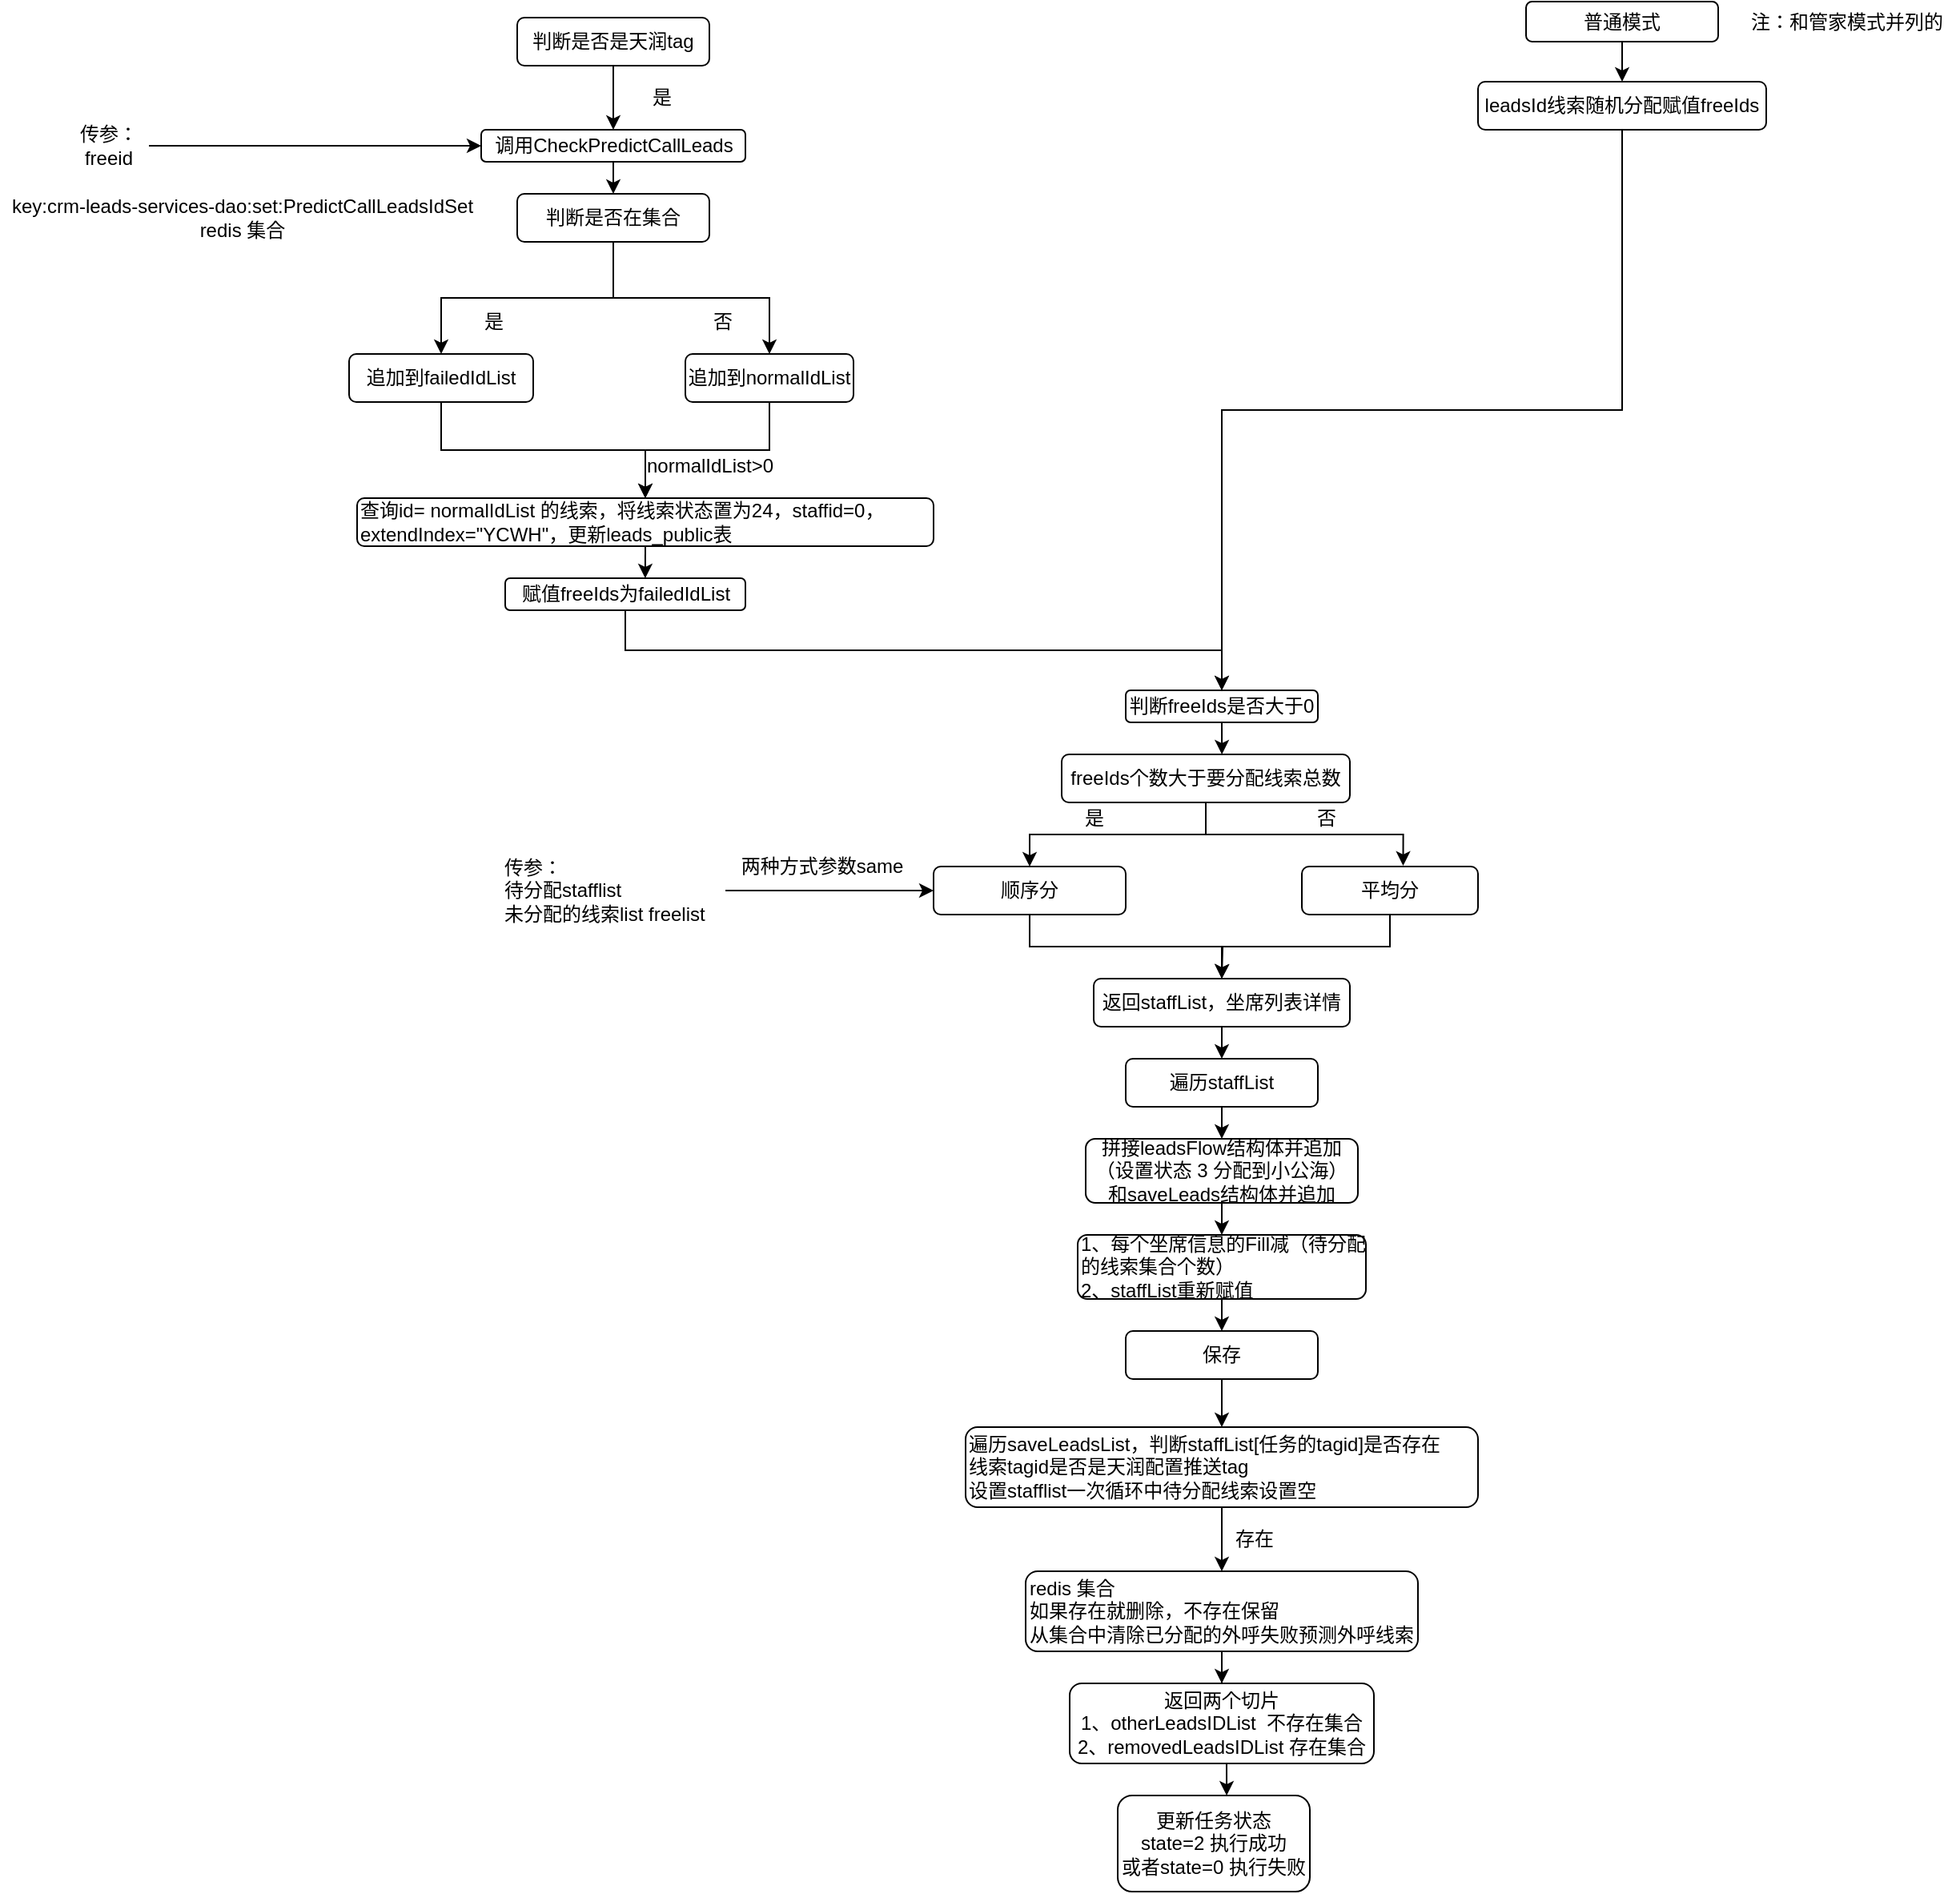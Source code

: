 <mxfile version="14.1.8" type="github">
  <diagram id="E-GXmWrgCvD9tLfaoP2-" name="Page-1">
    <mxGraphModel dx="946" dy="646" grid="1" gridSize="10" guides="1" tooltips="1" connect="1" arrows="1" fold="1" page="1" pageScale="1" pageWidth="1920" pageHeight="1200" math="0" shadow="0">
      <root>
        <mxCell id="0" />
        <mxCell id="1" parent="0" />
        <mxCell id="Pt_eQLIf9pzbPXfj2QWl-3" style="edgeStyle=orthogonalEdgeStyle;rounded=0;orthogonalLoop=1;jettySize=auto;html=1;exitX=0.5;exitY=1;exitDx=0;exitDy=0;" edge="1" parent="1" source="Pt_eQLIf9pzbPXfj2QWl-1" target="Pt_eQLIf9pzbPXfj2QWl-2">
          <mxGeometry relative="1" as="geometry" />
        </mxCell>
        <mxCell id="Pt_eQLIf9pzbPXfj2QWl-1" value="判断是否是天润tag" style="rounded=1;whiteSpace=wrap;html=1;" vertex="1" parent="1">
          <mxGeometry x="680" y="20" width="120" height="30" as="geometry" />
        </mxCell>
        <mxCell id="Pt_eQLIf9pzbPXfj2QWl-9" style="edgeStyle=orthogonalEdgeStyle;rounded=0;orthogonalLoop=1;jettySize=auto;html=1;exitX=0.5;exitY=1;exitDx=0;exitDy=0;entryX=0.5;entryY=0;entryDx=0;entryDy=0;" edge="1" parent="1" source="Pt_eQLIf9pzbPXfj2QWl-2" target="Pt_eQLIf9pzbPXfj2QWl-8">
          <mxGeometry relative="1" as="geometry" />
        </mxCell>
        <mxCell id="Pt_eQLIf9pzbPXfj2QWl-2" value="调用CheckPredictCallLeads" style="rounded=1;whiteSpace=wrap;html=1;" vertex="1" parent="1">
          <mxGeometry x="657.5" y="90" width="165" height="20" as="geometry" />
        </mxCell>
        <mxCell id="Pt_eQLIf9pzbPXfj2QWl-4" value="是" style="text;html=1;align=center;verticalAlign=middle;resizable=0;points=[];autosize=1;" vertex="1" parent="1">
          <mxGeometry x="755" y="60" width="30" height="20" as="geometry" />
        </mxCell>
        <mxCell id="Pt_eQLIf9pzbPXfj2QWl-6" style="edgeStyle=orthogonalEdgeStyle;rounded=0;orthogonalLoop=1;jettySize=auto;html=1;entryX=0;entryY=0.5;entryDx=0;entryDy=0;" edge="1" parent="1" source="Pt_eQLIf9pzbPXfj2QWl-5" target="Pt_eQLIf9pzbPXfj2QWl-2">
          <mxGeometry relative="1" as="geometry" />
        </mxCell>
        <mxCell id="Pt_eQLIf9pzbPXfj2QWl-5" value="传参：&lt;br&gt;freeid" style="text;html=1;strokeColor=none;fillColor=none;align=center;verticalAlign=middle;whiteSpace=wrap;rounded=0;" vertex="1" parent="1">
          <mxGeometry x="400" y="90" width="50" height="20" as="geometry" />
        </mxCell>
        <mxCell id="Pt_eQLIf9pzbPXfj2QWl-13" style="edgeStyle=orthogonalEdgeStyle;rounded=0;orthogonalLoop=1;jettySize=auto;html=1;exitX=0.5;exitY=1;exitDx=0;exitDy=0;" edge="1" parent="1" source="Pt_eQLIf9pzbPXfj2QWl-8" target="Pt_eQLIf9pzbPXfj2QWl-11">
          <mxGeometry relative="1" as="geometry" />
        </mxCell>
        <mxCell id="Pt_eQLIf9pzbPXfj2QWl-14" style="edgeStyle=orthogonalEdgeStyle;rounded=0;orthogonalLoop=1;jettySize=auto;html=1;exitX=0.5;exitY=1;exitDx=0;exitDy=0;" edge="1" parent="1" source="Pt_eQLIf9pzbPXfj2QWl-8" target="Pt_eQLIf9pzbPXfj2QWl-12">
          <mxGeometry relative="1" as="geometry" />
        </mxCell>
        <mxCell id="Pt_eQLIf9pzbPXfj2QWl-8" value="判断是否在集合" style="rounded=1;whiteSpace=wrap;html=1;" vertex="1" parent="1">
          <mxGeometry x="680" y="130" width="120" height="30" as="geometry" />
        </mxCell>
        <mxCell id="Pt_eQLIf9pzbPXfj2QWl-10" value="key:&lt;span&gt;crm-leads-services-dao:set:PredictCallLeadsIdSet&lt;br&gt;redis 集合&lt;br&gt;&lt;/span&gt;" style="text;html=1;align=center;verticalAlign=middle;resizable=0;points=[];autosize=1;" vertex="1" parent="1">
          <mxGeometry x="357.5" y="130" width="300" height="30" as="geometry" />
        </mxCell>
        <mxCell id="Pt_eQLIf9pzbPXfj2QWl-18" style="edgeStyle=orthogonalEdgeStyle;rounded=0;orthogonalLoop=1;jettySize=auto;html=1;exitX=0.5;exitY=1;exitDx=0;exitDy=0;" edge="1" parent="1" source="Pt_eQLIf9pzbPXfj2QWl-11" target="Pt_eQLIf9pzbPXfj2QWl-17">
          <mxGeometry relative="1" as="geometry" />
        </mxCell>
        <mxCell id="Pt_eQLIf9pzbPXfj2QWl-11" value="追加到failedIdList" style="rounded=1;whiteSpace=wrap;html=1;" vertex="1" parent="1">
          <mxGeometry x="575" y="230" width="115" height="30" as="geometry" />
        </mxCell>
        <mxCell id="Pt_eQLIf9pzbPXfj2QWl-19" style="edgeStyle=orthogonalEdgeStyle;rounded=0;orthogonalLoop=1;jettySize=auto;html=1;exitX=0.5;exitY=1;exitDx=0;exitDy=0;entryX=0.5;entryY=0;entryDx=0;entryDy=0;" edge="1" parent="1" source="Pt_eQLIf9pzbPXfj2QWl-12" target="Pt_eQLIf9pzbPXfj2QWl-17">
          <mxGeometry relative="1" as="geometry" />
        </mxCell>
        <mxCell id="Pt_eQLIf9pzbPXfj2QWl-12" value="追加到normalIdList" style="rounded=1;whiteSpace=wrap;html=1;" vertex="1" parent="1">
          <mxGeometry x="785" y="230" width="105" height="30" as="geometry" />
        </mxCell>
        <mxCell id="Pt_eQLIf9pzbPXfj2QWl-15" value="是" style="text;html=1;align=center;verticalAlign=middle;resizable=0;points=[];autosize=1;" vertex="1" parent="1">
          <mxGeometry x="650" y="200" width="30" height="20" as="geometry" />
        </mxCell>
        <mxCell id="Pt_eQLIf9pzbPXfj2QWl-16" value="否" style="text;html=1;align=center;verticalAlign=middle;resizable=0;points=[];autosize=1;" vertex="1" parent="1">
          <mxGeometry x="792.5" y="200" width="30" height="20" as="geometry" />
        </mxCell>
        <mxCell id="Pt_eQLIf9pzbPXfj2QWl-23" style="edgeStyle=orthogonalEdgeStyle;rounded=0;orthogonalLoop=1;jettySize=auto;html=1;exitX=0.5;exitY=1;exitDx=0;exitDy=0;entryX=0.583;entryY=0;entryDx=0;entryDy=0;entryPerimeter=0;" edge="1" parent="1" source="Pt_eQLIf9pzbPXfj2QWl-17" target="Pt_eQLIf9pzbPXfj2QWl-22">
          <mxGeometry relative="1" as="geometry" />
        </mxCell>
        <mxCell id="Pt_eQLIf9pzbPXfj2QWl-17" value="查询id=&lt;span&gt;&amp;nbsp;normalIdList 的线索&lt;/span&gt;，将线索状态置为24，staffid=0，extendIndex=&quot;YCWH&quot;，更新leads_public表" style="rounded=1;whiteSpace=wrap;html=1;align=left;" vertex="1" parent="1">
          <mxGeometry x="580" y="320" width="360" height="30" as="geometry" />
        </mxCell>
        <mxCell id="Pt_eQLIf9pzbPXfj2QWl-20" value="&lt;span&gt;normalIdList&amp;gt;0&lt;/span&gt;" style="text;html=1;align=center;verticalAlign=middle;resizable=0;points=[];autosize=1;" vertex="1" parent="1">
          <mxGeometry x="755" y="290" width="90" height="20" as="geometry" />
        </mxCell>
        <mxCell id="Pt_eQLIf9pzbPXfj2QWl-30" style="edgeStyle=orthogonalEdgeStyle;rounded=0;orthogonalLoop=1;jettySize=auto;html=1;exitX=0.5;exitY=1;exitDx=0;exitDy=0;entryX=0.5;entryY=0;entryDx=0;entryDy=0;" edge="1" parent="1" source="Pt_eQLIf9pzbPXfj2QWl-22" target="Pt_eQLIf9pzbPXfj2QWl-29">
          <mxGeometry relative="1" as="geometry" />
        </mxCell>
        <mxCell id="Pt_eQLIf9pzbPXfj2QWl-22" value="赋值freeIds为failedIdList" style="rounded=1;whiteSpace=wrap;html=1;" vertex="1" parent="1">
          <mxGeometry x="672.5" y="370" width="150" height="20" as="geometry" />
        </mxCell>
        <mxCell id="Pt_eQLIf9pzbPXfj2QWl-28" style="edgeStyle=orthogonalEdgeStyle;rounded=0;orthogonalLoop=1;jettySize=auto;html=1;exitX=0.5;exitY=1;exitDx=0;exitDy=0;entryX=0.5;entryY=0;entryDx=0;entryDy=0;" edge="1" parent="1" source="Pt_eQLIf9pzbPXfj2QWl-25" target="Pt_eQLIf9pzbPXfj2QWl-27">
          <mxGeometry relative="1" as="geometry" />
        </mxCell>
        <mxCell id="Pt_eQLIf9pzbPXfj2QWl-25" value="普通模式" style="rounded=1;whiteSpace=wrap;html=1;" vertex="1" parent="1">
          <mxGeometry x="1310" y="10" width="120" height="25" as="geometry" />
        </mxCell>
        <mxCell id="Pt_eQLIf9pzbPXfj2QWl-26" value="注：和管家模式并列的" style="text;html=1;align=center;verticalAlign=middle;resizable=0;points=[];autosize=1;" vertex="1" parent="1">
          <mxGeometry x="1440" y="12.5" width="140" height="20" as="geometry" />
        </mxCell>
        <mxCell id="Pt_eQLIf9pzbPXfj2QWl-32" style="edgeStyle=orthogonalEdgeStyle;rounded=0;orthogonalLoop=1;jettySize=auto;html=1;exitX=0.5;exitY=1;exitDx=0;exitDy=0;entryX=0.5;entryY=0;entryDx=0;entryDy=0;" edge="1" parent="1" source="Pt_eQLIf9pzbPXfj2QWl-27" target="Pt_eQLIf9pzbPXfj2QWl-29">
          <mxGeometry relative="1" as="geometry" />
        </mxCell>
        <mxCell id="Pt_eQLIf9pzbPXfj2QWl-27" value="leadsId线索随机分配赋值freeIds" style="rounded=1;whiteSpace=wrap;html=1;" vertex="1" parent="1">
          <mxGeometry x="1280" y="60" width="180" height="30" as="geometry" />
        </mxCell>
        <mxCell id="Pt_eQLIf9pzbPXfj2QWl-34" style="edgeStyle=orthogonalEdgeStyle;rounded=0;orthogonalLoop=1;jettySize=auto;html=1;exitX=0.5;exitY=1;exitDx=0;exitDy=0;entryX=0.556;entryY=0;entryDx=0;entryDy=0;entryPerimeter=0;" edge="1" parent="1" source="Pt_eQLIf9pzbPXfj2QWl-29" target="Pt_eQLIf9pzbPXfj2QWl-33">
          <mxGeometry relative="1" as="geometry" />
        </mxCell>
        <mxCell id="Pt_eQLIf9pzbPXfj2QWl-29" value="判断freeIds是否大于0" style="rounded=1;whiteSpace=wrap;html=1;" vertex="1" parent="1">
          <mxGeometry x="1060" y="440" width="120" height="20" as="geometry" />
        </mxCell>
        <mxCell id="Pt_eQLIf9pzbPXfj2QWl-38" style="edgeStyle=orthogonalEdgeStyle;rounded=0;orthogonalLoop=1;jettySize=auto;html=1;exitX=0.5;exitY=1;exitDx=0;exitDy=0;entryX=0.5;entryY=0;entryDx=0;entryDy=0;" edge="1" parent="1" source="Pt_eQLIf9pzbPXfj2QWl-33" target="Pt_eQLIf9pzbPXfj2QWl-36">
          <mxGeometry relative="1" as="geometry" />
        </mxCell>
        <mxCell id="Pt_eQLIf9pzbPXfj2QWl-39" style="edgeStyle=orthogonalEdgeStyle;rounded=0;orthogonalLoop=1;jettySize=auto;html=1;exitX=0.5;exitY=1;exitDx=0;exitDy=0;entryX=0.575;entryY=-0.017;entryDx=0;entryDy=0;entryPerimeter=0;" edge="1" parent="1" source="Pt_eQLIf9pzbPXfj2QWl-33" target="Pt_eQLIf9pzbPXfj2QWl-37">
          <mxGeometry relative="1" as="geometry" />
        </mxCell>
        <mxCell id="Pt_eQLIf9pzbPXfj2QWl-33" value="freeIds个数大于要分配线索总数" style="rounded=1;whiteSpace=wrap;html=1;" vertex="1" parent="1">
          <mxGeometry x="1020" y="480" width="180" height="30" as="geometry" />
        </mxCell>
        <mxCell id="Pt_eQLIf9pzbPXfj2QWl-51" style="edgeStyle=orthogonalEdgeStyle;rounded=0;orthogonalLoop=1;jettySize=auto;html=1;exitX=0.5;exitY=1;exitDx=0;exitDy=0;" edge="1" parent="1" source="Pt_eQLIf9pzbPXfj2QWl-36">
          <mxGeometry relative="1" as="geometry">
            <mxPoint x="1120" y="620" as="targetPoint" />
          </mxGeometry>
        </mxCell>
        <mxCell id="Pt_eQLIf9pzbPXfj2QWl-36" value="顺序分" style="rounded=1;whiteSpace=wrap;html=1;" vertex="1" parent="1">
          <mxGeometry x="940" y="550" width="120" height="30" as="geometry" />
        </mxCell>
        <mxCell id="Pt_eQLIf9pzbPXfj2QWl-50" style="edgeStyle=orthogonalEdgeStyle;rounded=0;orthogonalLoop=1;jettySize=auto;html=1;exitX=0.5;exitY=1;exitDx=0;exitDy=0;entryX=0.5;entryY=0;entryDx=0;entryDy=0;" edge="1" parent="1" source="Pt_eQLIf9pzbPXfj2QWl-37" target="Pt_eQLIf9pzbPXfj2QWl-47">
          <mxGeometry relative="1" as="geometry" />
        </mxCell>
        <mxCell id="Pt_eQLIf9pzbPXfj2QWl-37" value="平均分" style="rounded=1;whiteSpace=wrap;html=1;" vertex="1" parent="1">
          <mxGeometry x="1170" y="550" width="110" height="30" as="geometry" />
        </mxCell>
        <mxCell id="Pt_eQLIf9pzbPXfj2QWl-40" value="是" style="text;html=1;align=center;verticalAlign=middle;resizable=0;points=[];autosize=1;" vertex="1" parent="1">
          <mxGeometry x="1025" y="510" width="30" height="20" as="geometry" />
        </mxCell>
        <mxCell id="Pt_eQLIf9pzbPXfj2QWl-41" value="否" style="text;html=1;align=center;verticalAlign=middle;resizable=0;points=[];autosize=1;" vertex="1" parent="1">
          <mxGeometry x="1170" y="510" width="30" height="20" as="geometry" />
        </mxCell>
        <mxCell id="Pt_eQLIf9pzbPXfj2QWl-45" style="edgeStyle=orthogonalEdgeStyle;rounded=0;orthogonalLoop=1;jettySize=auto;html=1;entryX=0;entryY=0.5;entryDx=0;entryDy=0;" edge="1" parent="1" source="Pt_eQLIf9pzbPXfj2QWl-44" target="Pt_eQLIf9pzbPXfj2QWl-36">
          <mxGeometry relative="1" as="geometry" />
        </mxCell>
        <mxCell id="Pt_eQLIf9pzbPXfj2QWl-44" value="传参：&lt;br&gt;待分配stafflist&lt;br&gt;未分配的线索list freelist" style="text;html=1;align=left;verticalAlign=middle;resizable=0;points=[];autosize=1;" vertex="1" parent="1">
          <mxGeometry x="670" y="540" width="140" height="50" as="geometry" />
        </mxCell>
        <mxCell id="Pt_eQLIf9pzbPXfj2QWl-46" value="两种方式参数same" style="text;html=1;align=center;verticalAlign=middle;resizable=0;points=[];autosize=1;" vertex="1" parent="1">
          <mxGeometry x="810" y="540" width="120" height="20" as="geometry" />
        </mxCell>
        <mxCell id="Pt_eQLIf9pzbPXfj2QWl-53" style="edgeStyle=orthogonalEdgeStyle;rounded=0;orthogonalLoop=1;jettySize=auto;html=1;exitX=0.5;exitY=1;exitDx=0;exitDy=0;entryX=0.5;entryY=0;entryDx=0;entryDy=0;" edge="1" parent="1" source="Pt_eQLIf9pzbPXfj2QWl-47" target="Pt_eQLIf9pzbPXfj2QWl-52">
          <mxGeometry relative="1" as="geometry" />
        </mxCell>
        <mxCell id="Pt_eQLIf9pzbPXfj2QWl-47" value="返回staffList，坐席列表详情" style="rounded=1;whiteSpace=wrap;html=1;" vertex="1" parent="1">
          <mxGeometry x="1040" y="620" width="160" height="30" as="geometry" />
        </mxCell>
        <mxCell id="Pt_eQLIf9pzbPXfj2QWl-55" style="edgeStyle=orthogonalEdgeStyle;rounded=0;orthogonalLoop=1;jettySize=auto;html=1;exitX=0.5;exitY=1;exitDx=0;exitDy=0;entryX=0.5;entryY=0;entryDx=0;entryDy=0;" edge="1" parent="1" source="Pt_eQLIf9pzbPXfj2QWl-52" target="Pt_eQLIf9pzbPXfj2QWl-54">
          <mxGeometry relative="1" as="geometry" />
        </mxCell>
        <mxCell id="Pt_eQLIf9pzbPXfj2QWl-52" value="遍历staffList" style="rounded=1;whiteSpace=wrap;html=1;" vertex="1" parent="1">
          <mxGeometry x="1060" y="670" width="120" height="30" as="geometry" />
        </mxCell>
        <mxCell id="Pt_eQLIf9pzbPXfj2QWl-57" style="edgeStyle=orthogonalEdgeStyle;rounded=0;orthogonalLoop=1;jettySize=auto;html=1;exitX=0.5;exitY=1;exitDx=0;exitDy=0;entryX=0.5;entryY=0;entryDx=0;entryDy=0;" edge="1" parent="1" source="Pt_eQLIf9pzbPXfj2QWl-54" target="Pt_eQLIf9pzbPXfj2QWl-56">
          <mxGeometry relative="1" as="geometry" />
        </mxCell>
        <mxCell id="Pt_eQLIf9pzbPXfj2QWl-54" value="拼接leadsFlow结构体并追加（设置状态 3 分配到小公海）&lt;br&gt;和saveLeads结构体并追加" style="rounded=1;whiteSpace=wrap;html=1;" vertex="1" parent="1">
          <mxGeometry x="1035" y="720" width="170" height="40" as="geometry" />
        </mxCell>
        <mxCell id="Pt_eQLIf9pzbPXfj2QWl-59" style="edgeStyle=orthogonalEdgeStyle;rounded=0;orthogonalLoop=1;jettySize=auto;html=1;exitX=0.5;exitY=1;exitDx=0;exitDy=0;entryX=0.5;entryY=0;entryDx=0;entryDy=0;" edge="1" parent="1" source="Pt_eQLIf9pzbPXfj2QWl-56" target="Pt_eQLIf9pzbPXfj2QWl-58">
          <mxGeometry relative="1" as="geometry" />
        </mxCell>
        <mxCell id="Pt_eQLIf9pzbPXfj2QWl-56" value="1、每个坐席信息的Fill减（待分配的线索集合个数）&lt;br&gt;2、staffList重新赋值" style="rounded=1;whiteSpace=wrap;html=1;align=left;" vertex="1" parent="1">
          <mxGeometry x="1030" y="780" width="180" height="40" as="geometry" />
        </mxCell>
        <mxCell id="Pt_eQLIf9pzbPXfj2QWl-61" style="edgeStyle=orthogonalEdgeStyle;rounded=0;orthogonalLoop=1;jettySize=auto;html=1;exitX=0.5;exitY=1;exitDx=0;exitDy=0;entryX=0.5;entryY=0;entryDx=0;entryDy=0;" edge="1" parent="1" source="Pt_eQLIf9pzbPXfj2QWl-58" target="Pt_eQLIf9pzbPXfj2QWl-60">
          <mxGeometry relative="1" as="geometry" />
        </mxCell>
        <mxCell id="Pt_eQLIf9pzbPXfj2QWl-58" value="保存" style="rounded=1;whiteSpace=wrap;html=1;" vertex="1" parent="1">
          <mxGeometry x="1060" y="840" width="120" height="30" as="geometry" />
        </mxCell>
        <mxCell id="Pt_eQLIf9pzbPXfj2QWl-63" style="edgeStyle=orthogonalEdgeStyle;rounded=0;orthogonalLoop=1;jettySize=auto;html=1;exitX=0.5;exitY=1;exitDx=0;exitDy=0;entryX=0.5;entryY=0;entryDx=0;entryDy=0;" edge="1" parent="1" source="Pt_eQLIf9pzbPXfj2QWl-60" target="Pt_eQLIf9pzbPXfj2QWl-62">
          <mxGeometry relative="1" as="geometry" />
        </mxCell>
        <mxCell id="Pt_eQLIf9pzbPXfj2QWl-60" value="遍历saveLeadsList，判断staffList[任务的tagid]是否存在&lt;br&gt;&lt;div&gt;线索tagid是否是天润配置推送tag&lt;/div&gt;&lt;div&gt;设置stafflist一次循环中待分配线索设置空&lt;/div&gt;" style="rounded=1;whiteSpace=wrap;html=1;align=left;" vertex="1" parent="1">
          <mxGeometry x="960" y="900" width="320" height="50" as="geometry" />
        </mxCell>
        <mxCell id="Pt_eQLIf9pzbPXfj2QWl-66" style="edgeStyle=orthogonalEdgeStyle;rounded=0;orthogonalLoop=1;jettySize=auto;html=1;exitX=0.5;exitY=1;exitDx=0;exitDy=0;" edge="1" parent="1" source="Pt_eQLIf9pzbPXfj2QWl-62" target="Pt_eQLIf9pzbPXfj2QWl-65">
          <mxGeometry relative="1" as="geometry" />
        </mxCell>
        <mxCell id="Pt_eQLIf9pzbPXfj2QWl-62" value="&lt;div&gt;redis 集合&lt;/div&gt;&lt;div&gt;如果存在就删除，不存在保留&lt;/div&gt;&lt;div&gt;从集合中清除已分配的外呼失败预测外呼线索&lt;/div&gt;" style="rounded=1;whiteSpace=wrap;html=1;align=left;" vertex="1" parent="1">
          <mxGeometry x="997.5" y="990" width="245" height="50" as="geometry" />
        </mxCell>
        <mxCell id="Pt_eQLIf9pzbPXfj2QWl-64" value="存在" style="text;html=1;align=center;verticalAlign=middle;resizable=0;points=[];autosize=1;" vertex="1" parent="1">
          <mxGeometry x="1120" y="960" width="40" height="20" as="geometry" />
        </mxCell>
        <mxCell id="Pt_eQLIf9pzbPXfj2QWl-68" style="edgeStyle=orthogonalEdgeStyle;rounded=0;orthogonalLoop=1;jettySize=auto;html=1;exitX=0.5;exitY=1;exitDx=0;exitDy=0;entryX=0.567;entryY=0;entryDx=0;entryDy=0;entryPerimeter=0;" edge="1" parent="1" source="Pt_eQLIf9pzbPXfj2QWl-65" target="Pt_eQLIf9pzbPXfj2QWl-67">
          <mxGeometry relative="1" as="geometry" />
        </mxCell>
        <mxCell id="Pt_eQLIf9pzbPXfj2QWl-65" value="返回两个切片&lt;br&gt;1、otherLeadsIDList&amp;nbsp; 不存在集合&lt;br&gt;2、removedLeadsIDList 存在集合" style="rounded=1;whiteSpace=wrap;html=1;" vertex="1" parent="1">
          <mxGeometry x="1025" y="1060" width="190" height="50" as="geometry" />
        </mxCell>
        <mxCell id="Pt_eQLIf9pzbPXfj2QWl-67" value="更新任务状态&lt;br&gt;state=2 执行成功&lt;br&gt;或者state=0 执行失败" style="rounded=1;whiteSpace=wrap;html=1;" vertex="1" parent="1">
          <mxGeometry x="1055" y="1130" width="120" height="60" as="geometry" />
        </mxCell>
      </root>
    </mxGraphModel>
  </diagram>
</mxfile>
